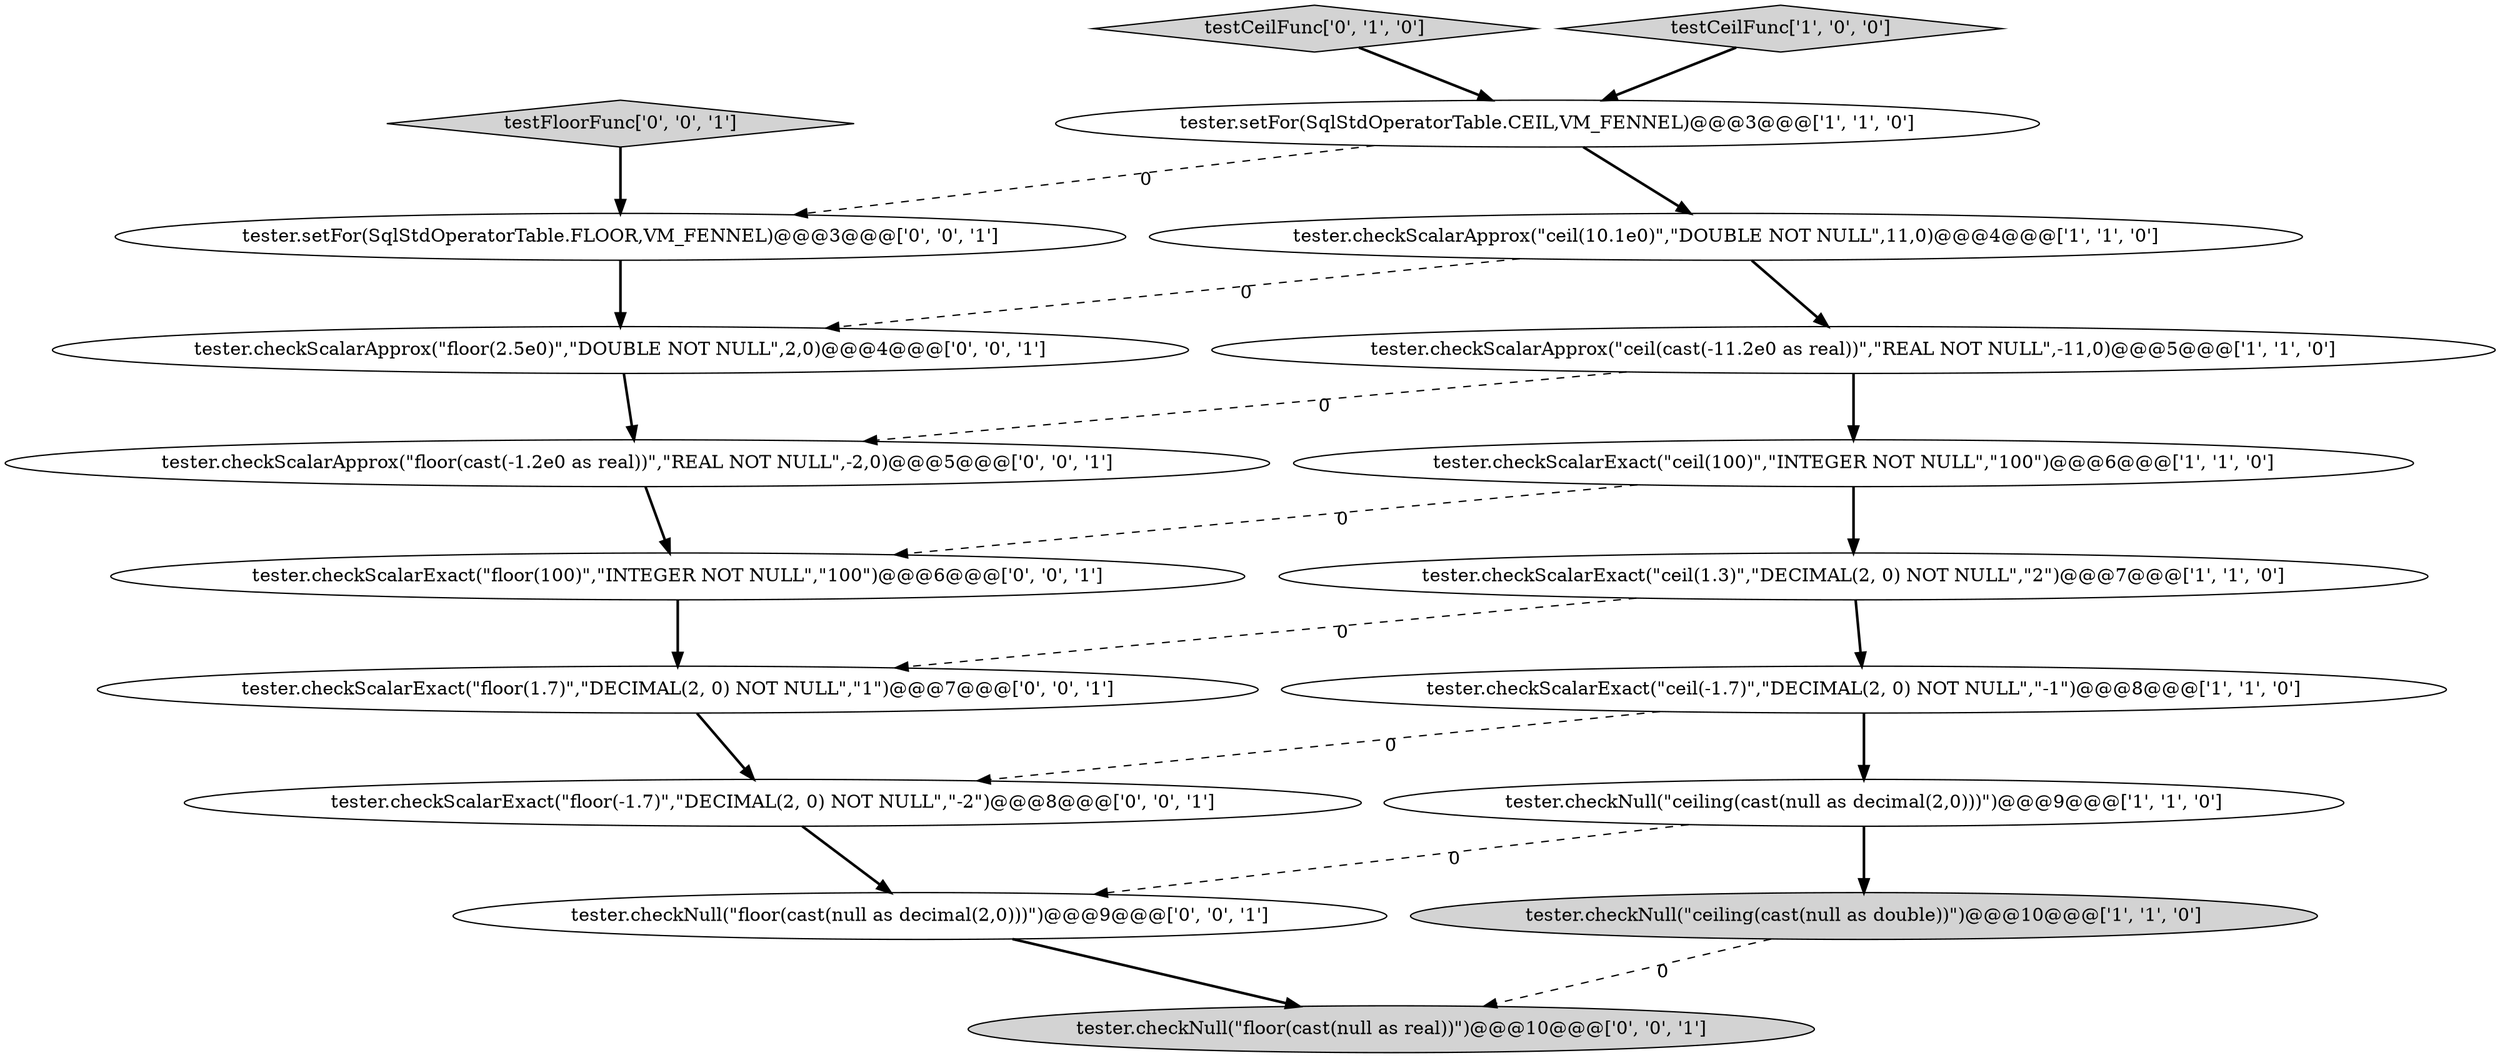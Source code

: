 digraph {
15 [style = filled, label = "tester.checkScalarExact(\"floor(100)\",\"INTEGER NOT NULL\",\"100\")@@@6@@@['0', '0', '1']", fillcolor = white, shape = ellipse image = "AAA0AAABBB3BBB"];
18 [style = filled, label = "testFloorFunc['0', '0', '1']", fillcolor = lightgray, shape = diamond image = "AAA0AAABBB3BBB"];
9 [style = filled, label = "testCeilFunc['0', '1', '0']", fillcolor = lightgray, shape = diamond image = "AAA0AAABBB2BBB"];
17 [style = filled, label = "tester.setFor(SqlStdOperatorTable.FLOOR,VM_FENNEL)@@@3@@@['0', '0', '1']", fillcolor = white, shape = ellipse image = "AAA0AAABBB3BBB"];
3 [style = filled, label = "tester.checkScalarExact(\"ceil(-1.7)\",\"DECIMAL(2, 0) NOT NULL\",\"-1\")@@@8@@@['1', '1', '0']", fillcolor = white, shape = ellipse image = "AAA0AAABBB1BBB"];
1 [style = filled, label = "tester.checkScalarApprox(\"ceil(cast(-11.2e0 as real))\",\"REAL NOT NULL\",-11,0)@@@5@@@['1', '1', '0']", fillcolor = white, shape = ellipse image = "AAA0AAABBB1BBB"];
5 [style = filled, label = "testCeilFunc['1', '0', '0']", fillcolor = lightgray, shape = diamond image = "AAA0AAABBB1BBB"];
7 [style = filled, label = "tester.checkNull(\"ceiling(cast(null as decimal(2,0)))\")@@@9@@@['1', '1', '0']", fillcolor = white, shape = ellipse image = "AAA0AAABBB1BBB"];
0 [style = filled, label = "tester.checkScalarApprox(\"ceil(10.1e0)\",\"DOUBLE NOT NULL\",11,0)@@@4@@@['1', '1', '0']", fillcolor = white, shape = ellipse image = "AAA0AAABBB1BBB"];
2 [style = filled, label = "tester.checkScalarExact(\"ceil(1.3)\",\"DECIMAL(2, 0) NOT NULL\",\"2\")@@@7@@@['1', '1', '0']", fillcolor = white, shape = ellipse image = "AAA0AAABBB1BBB"];
6 [style = filled, label = "tester.checkScalarExact(\"ceil(100)\",\"INTEGER NOT NULL\",\"100\")@@@6@@@['1', '1', '0']", fillcolor = white, shape = ellipse image = "AAA0AAABBB1BBB"];
14 [style = filled, label = "tester.checkScalarExact(\"floor(1.7)\",\"DECIMAL(2, 0) NOT NULL\",\"1\")@@@7@@@['0', '0', '1']", fillcolor = white, shape = ellipse image = "AAA0AAABBB3BBB"];
16 [style = filled, label = "tester.checkNull(\"floor(cast(null as decimal(2,0)))\")@@@9@@@['0', '0', '1']", fillcolor = white, shape = ellipse image = "AAA0AAABBB3BBB"];
4 [style = filled, label = "tester.setFor(SqlStdOperatorTable.CEIL,VM_FENNEL)@@@3@@@['1', '1', '0']", fillcolor = white, shape = ellipse image = "AAA0AAABBB1BBB"];
8 [style = filled, label = "tester.checkNull(\"ceiling(cast(null as double))\")@@@10@@@['1', '1', '0']", fillcolor = lightgray, shape = ellipse image = "AAA0AAABBB1BBB"];
10 [style = filled, label = "tester.checkScalarApprox(\"floor(2.5e0)\",\"DOUBLE NOT NULL\",2,0)@@@4@@@['0', '0', '1']", fillcolor = white, shape = ellipse image = "AAA0AAABBB3BBB"];
13 [style = filled, label = "tester.checkScalarApprox(\"floor(cast(-1.2e0 as real))\",\"REAL NOT NULL\",-2,0)@@@5@@@['0', '0', '1']", fillcolor = white, shape = ellipse image = "AAA0AAABBB3BBB"];
11 [style = filled, label = "tester.checkScalarExact(\"floor(-1.7)\",\"DECIMAL(2, 0) NOT NULL\",\"-2\")@@@8@@@['0', '0', '1']", fillcolor = white, shape = ellipse image = "AAA0AAABBB3BBB"];
12 [style = filled, label = "tester.checkNull(\"floor(cast(null as real))\")@@@10@@@['0', '0', '1']", fillcolor = lightgray, shape = ellipse image = "AAA0AAABBB3BBB"];
17->10 [style = bold, label=""];
11->16 [style = bold, label=""];
15->14 [style = bold, label=""];
4->17 [style = dashed, label="0"];
7->16 [style = dashed, label="0"];
9->4 [style = bold, label=""];
2->3 [style = bold, label=""];
18->17 [style = bold, label=""];
8->12 [style = dashed, label="0"];
7->8 [style = bold, label=""];
0->10 [style = dashed, label="0"];
4->0 [style = bold, label=""];
6->2 [style = bold, label=""];
1->13 [style = dashed, label="0"];
1->6 [style = bold, label=""];
2->14 [style = dashed, label="0"];
10->13 [style = bold, label=""];
3->7 [style = bold, label=""];
6->15 [style = dashed, label="0"];
0->1 [style = bold, label=""];
5->4 [style = bold, label=""];
13->15 [style = bold, label=""];
14->11 [style = bold, label=""];
16->12 [style = bold, label=""];
3->11 [style = dashed, label="0"];
}
